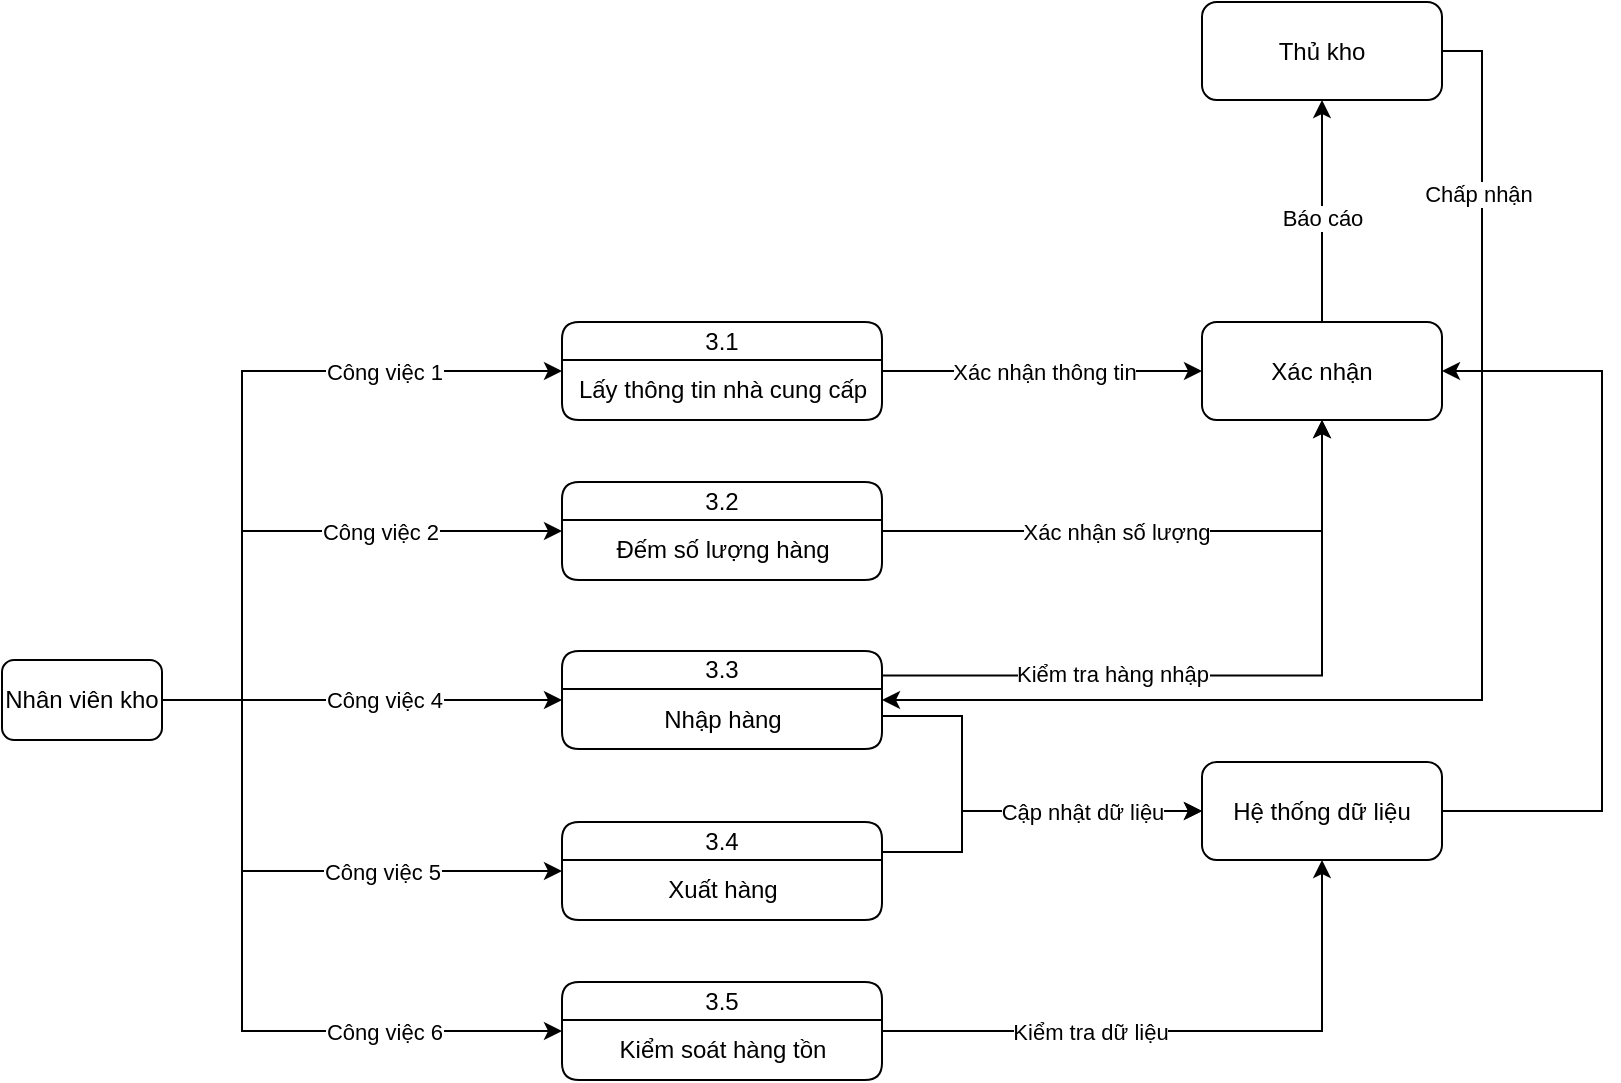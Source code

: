 <mxfile version="20.5.3" type="github">
  <diagram id="jDiCQ6K3not6Lp66DAId" name="Page-1">
    <mxGraphModel dx="1422" dy="782" grid="1" gridSize="10" guides="1" tooltips="1" connect="1" arrows="1" fold="1" page="1" pageScale="1" pageWidth="850" pageHeight="1100" math="0" shadow="0">
      <root>
        <mxCell id="0" />
        <mxCell id="1" parent="0" />
        <mxCell id="AIuGeXBI3ISIS_ihN_wv-3" value="Nhân viên kho" style="rounded=1;whiteSpace=wrap;html=1;fillStyle=hatch;" parent="1" vertex="1">
          <mxGeometry x="40" y="749" width="80" height="40" as="geometry" />
        </mxCell>
        <mxCell id="AIuGeXBI3ISIS_ihN_wv-4" style="rounded=0;orthogonalLoop=1;jettySize=auto;html=1;labelBorderColor=none;entryX=0;entryY=0.5;entryDx=0;entryDy=0;exitX=1;exitY=0.5;exitDx=0;exitDy=0;edgeStyle=orthogonalEdgeStyle;" parent="1" source="AIuGeXBI3ISIS_ihN_wv-3" target="AIuGeXBI3ISIS_ihN_wv-10" edge="1">
          <mxGeometry relative="1" as="geometry">
            <Array as="points">
              <mxPoint x="160" y="769" />
              <mxPoint x="160" y="605" />
            </Array>
            <mxPoint x="120" y="519" as="sourcePoint" />
          </mxGeometry>
        </mxCell>
        <mxCell id="AIuGeXBI3ISIS_ihN_wv-5" value="Công việc 1" style="edgeLabel;html=1;align=center;verticalAlign=middle;resizable=0;points=[];" parent="AIuGeXBI3ISIS_ihN_wv-4" vertex="1" connectable="0">
          <mxGeometry x="0.143" y="3" relative="1" as="geometry">
            <mxPoint x="67" y="3" as="offset" />
          </mxGeometry>
        </mxCell>
        <mxCell id="AIuGeXBI3ISIS_ihN_wv-8" style="edgeStyle=elbowEdgeStyle;rounded=0;orthogonalLoop=1;jettySize=auto;html=1;entryX=0;entryY=0.5;entryDx=0;entryDy=0;labelBorderColor=none;" parent="1" source="AIuGeXBI3ISIS_ihN_wv-10" target="AIuGeXBI3ISIS_ihN_wv-42" edge="1">
          <mxGeometry relative="1" as="geometry" />
        </mxCell>
        <mxCell id="AIuGeXBI3ISIS_ihN_wv-9" value="Xác nhận thông tin" style="edgeLabel;html=1;align=center;verticalAlign=middle;resizable=0;points=[];" parent="AIuGeXBI3ISIS_ihN_wv-8" vertex="1" connectable="0">
          <mxGeometry x="0.167" relative="1" as="geometry">
            <mxPoint x="-13" as="offset" />
          </mxGeometry>
        </mxCell>
        <mxCell id="AIuGeXBI3ISIS_ihN_wv-10" value="3.1" style="swimlane;fontStyle=0;childLayout=stackLayout;horizontal=1;startSize=19;horizontalStack=0;resizeParent=1;resizeParentMax=0;resizeLast=0;collapsible=1;marginBottom=0;whiteSpace=wrap;html=1;rounded=1;fillStyle=hatch;" parent="1" vertex="1">
          <mxGeometry x="320" y="580" width="160" height="49" as="geometry" />
        </mxCell>
        <mxCell id="AIuGeXBI3ISIS_ihN_wv-11" style="edgeStyle=none;rounded=0;orthogonalLoop=1;jettySize=auto;html=1;labelBorderColor=none;" parent="AIuGeXBI3ISIS_ihN_wv-10" source="AIuGeXBI3ISIS_ihN_wv-12" target="AIuGeXBI3ISIS_ihN_wv-10" edge="1">
          <mxGeometry relative="1" as="geometry" />
        </mxCell>
        <mxCell id="AIuGeXBI3ISIS_ihN_wv-12" value="&lt;div&gt;Lấy thông tin nhà cung cấp&lt;br&gt;&lt;/div&gt;" style="text;html=1;align=center;verticalAlign=middle;resizable=0;points=[];autosize=1;strokeColor=none;fillColor=none;" parent="AIuGeXBI3ISIS_ihN_wv-10" vertex="1">
          <mxGeometry y="19" width="160" height="30" as="geometry" />
        </mxCell>
        <mxCell id="AIuGeXBI3ISIS_ihN_wv-13" style="edgeStyle=orthogonalEdgeStyle;rounded=0;orthogonalLoop=1;jettySize=auto;html=1;entryX=0.5;entryY=1;entryDx=0;entryDy=0;labelBorderColor=none;" parent="1" source="AIuGeXBI3ISIS_ihN_wv-15" target="AIuGeXBI3ISIS_ihN_wv-42" edge="1">
          <mxGeometry relative="1" as="geometry" />
        </mxCell>
        <mxCell id="AIuGeXBI3ISIS_ihN_wv-14" value="Xác nhận số lượng" style="edgeLabel;html=1;align=center;verticalAlign=middle;resizable=0;points=[];" parent="AIuGeXBI3ISIS_ihN_wv-13" vertex="1" connectable="0">
          <mxGeometry x="-0.44" y="1" relative="1" as="geometry">
            <mxPoint x="40" y="1" as="offset" />
          </mxGeometry>
        </mxCell>
        <mxCell id="AIuGeXBI3ISIS_ihN_wv-15" value="3.2" style="swimlane;fontStyle=0;childLayout=stackLayout;horizontal=1;startSize=19;horizontalStack=0;resizeParent=1;resizeParentMax=0;resizeLast=0;collapsible=1;marginBottom=0;whiteSpace=wrap;html=1;rounded=1;fillStyle=hatch;" parent="1" vertex="1">
          <mxGeometry x="320" y="660" width="160" height="49" as="geometry" />
        </mxCell>
        <mxCell id="AIuGeXBI3ISIS_ihN_wv-16" value="&lt;div&gt;Đếm số lượng hàng&lt;br&gt;&lt;/div&gt;" style="text;html=1;align=center;verticalAlign=middle;resizable=0;points=[];autosize=1;strokeColor=none;fillColor=none;" parent="AIuGeXBI3ISIS_ihN_wv-15" vertex="1">
          <mxGeometry y="19" width="160" height="30" as="geometry" />
        </mxCell>
        <mxCell id="AIuGeXBI3ISIS_ihN_wv-17" style="edgeStyle=orthogonalEdgeStyle;rounded=0;orthogonalLoop=1;jettySize=auto;html=1;entryX=0.5;entryY=1;entryDx=0;entryDy=0;labelBorderColor=none;exitX=1;exitY=0.25;exitDx=0;exitDy=0;" parent="1" source="AIuGeXBI3ISIS_ihN_wv-20" target="AIuGeXBI3ISIS_ihN_wv-42" edge="1">
          <mxGeometry relative="1" as="geometry">
            <mxPoint x="540" y="740" as="sourcePoint" />
          </mxGeometry>
        </mxCell>
        <mxCell id="AIuGeXBI3ISIS_ihN_wv-18" value="Kiểm tra hàng nhập" style="edgeLabel;html=1;align=center;verticalAlign=middle;resizable=0;points=[];" parent="AIuGeXBI3ISIS_ihN_wv-17" vertex="1" connectable="0">
          <mxGeometry x="-0.306" y="1" relative="1" as="geometry">
            <mxPoint x="-6" as="offset" />
          </mxGeometry>
        </mxCell>
        <mxCell id="AIuGeXBI3ISIS_ihN_wv-19" style="edgeStyle=orthogonalEdgeStyle;rounded=0;orthogonalLoop=1;jettySize=auto;html=1;entryX=0;entryY=0.5;entryDx=0;entryDy=0;labelBorderColor=none;exitX=1;exitY=0.75;exitDx=0;exitDy=0;" parent="1" source="AIuGeXBI3ISIS_ihN_wv-20" target="AIuGeXBI3ISIS_ihN_wv-39" edge="1">
          <mxGeometry relative="1" as="geometry">
            <mxPoint x="430" y="780" as="sourcePoint" />
            <Array as="points">
              <mxPoint x="520" y="777" />
              <mxPoint x="520" y="825" />
            </Array>
          </mxGeometry>
        </mxCell>
        <mxCell id="AIuGeXBI3ISIS_ihN_wv-20" value="3.3" style="swimlane;fontStyle=0;childLayout=stackLayout;horizontal=1;startSize=19;horizontalStack=0;resizeParent=1;resizeParentMax=0;resizeLast=0;collapsible=1;marginBottom=0;whiteSpace=wrap;html=1;rounded=1;fillStyle=hatch;" parent="1" vertex="1">
          <mxGeometry x="320" y="744.5" width="160" height="49" as="geometry" />
        </mxCell>
        <mxCell id="AIuGeXBI3ISIS_ihN_wv-21" value="Nhập hàng" style="text;html=1;align=center;verticalAlign=middle;resizable=0;points=[];autosize=1;strokeColor=none;fillColor=none;" parent="AIuGeXBI3ISIS_ihN_wv-20" vertex="1">
          <mxGeometry y="19" width="160" height="30" as="geometry" />
        </mxCell>
        <mxCell id="AIuGeXBI3ISIS_ihN_wv-22" style="edgeStyle=orthogonalEdgeStyle;rounded=0;orthogonalLoop=1;jettySize=auto;html=1;entryX=0;entryY=0.5;entryDx=0;entryDy=0;labelBorderColor=none;" parent="1" source="AIuGeXBI3ISIS_ihN_wv-24" target="AIuGeXBI3ISIS_ihN_wv-39" edge="1">
          <mxGeometry relative="1" as="geometry">
            <Array as="points">
              <mxPoint x="520" y="845" />
              <mxPoint x="520" y="825" />
            </Array>
          </mxGeometry>
        </mxCell>
        <mxCell id="AIuGeXBI3ISIS_ihN_wv-23" value="Cập nhật dữ liệu" style="edgeLabel;html=1;align=center;verticalAlign=middle;resizable=0;points=[];" parent="AIuGeXBI3ISIS_ihN_wv-22" vertex="1" connectable="0">
          <mxGeometry x="0.212" y="-3" relative="1" as="geometry">
            <mxPoint x="11" y="-3" as="offset" />
          </mxGeometry>
        </mxCell>
        <mxCell id="AIuGeXBI3ISIS_ihN_wv-24" value="3.4" style="swimlane;fontStyle=0;childLayout=stackLayout;horizontal=1;startSize=19;horizontalStack=0;resizeParent=1;resizeParentMax=0;resizeLast=0;collapsible=1;marginBottom=0;whiteSpace=wrap;html=1;rounded=1;fillStyle=hatch;" parent="1" vertex="1">
          <mxGeometry x="320" y="830" width="160" height="49" as="geometry" />
        </mxCell>
        <mxCell id="AIuGeXBI3ISIS_ihN_wv-25" value="Xuất hàng" style="text;html=1;align=center;verticalAlign=middle;resizable=0;points=[];autosize=1;strokeColor=none;fillColor=none;" parent="AIuGeXBI3ISIS_ihN_wv-24" vertex="1">
          <mxGeometry y="19" width="160" height="30" as="geometry" />
        </mxCell>
        <mxCell id="AIuGeXBI3ISIS_ihN_wv-26" style="edgeStyle=orthogonalEdgeStyle;rounded=0;orthogonalLoop=1;jettySize=auto;html=1;entryX=0.5;entryY=1;entryDx=0;entryDy=0;labelBorderColor=none;" parent="1" source="AIuGeXBI3ISIS_ihN_wv-28" target="AIuGeXBI3ISIS_ihN_wv-39" edge="1">
          <mxGeometry relative="1" as="geometry" />
        </mxCell>
        <mxCell id="AIuGeXBI3ISIS_ihN_wv-27" value="Kiểm tra dữ liệu" style="edgeLabel;html=1;align=center;verticalAlign=middle;resizable=0;points=[];" parent="AIuGeXBI3ISIS_ihN_wv-26" vertex="1" connectable="0">
          <mxGeometry x="-0.435" y="-1" relative="1" as="geometry">
            <mxPoint x="17" y="-1" as="offset" />
          </mxGeometry>
        </mxCell>
        <mxCell id="AIuGeXBI3ISIS_ihN_wv-28" value="3.5" style="swimlane;fontStyle=0;childLayout=stackLayout;horizontal=1;startSize=19;horizontalStack=0;resizeParent=1;resizeParentMax=0;resizeLast=0;collapsible=1;marginBottom=0;whiteSpace=wrap;html=1;rounded=1;fillStyle=hatch;" parent="1" vertex="1">
          <mxGeometry x="320" y="910" width="160" height="49" as="geometry" />
        </mxCell>
        <mxCell id="AIuGeXBI3ISIS_ihN_wv-29" value="&lt;div&gt;Kiểm soát hàng tồn&lt;br&gt;&lt;/div&gt;" style="text;html=1;align=center;verticalAlign=middle;resizable=0;points=[];autosize=1;strokeColor=none;fillColor=none;" parent="AIuGeXBI3ISIS_ihN_wv-28" vertex="1">
          <mxGeometry y="19" width="160" height="30" as="geometry" />
        </mxCell>
        <mxCell id="AIuGeXBI3ISIS_ihN_wv-30" style="rounded=0;orthogonalLoop=1;jettySize=auto;html=1;labelBorderColor=none;entryX=0;entryY=0.5;entryDx=0;entryDy=0;exitX=1;exitY=0.5;exitDx=0;exitDy=0;edgeStyle=orthogonalEdgeStyle;" parent="1" source="AIuGeXBI3ISIS_ihN_wv-3" target="AIuGeXBI3ISIS_ihN_wv-15" edge="1">
          <mxGeometry relative="1" as="geometry">
            <Array as="points">
              <mxPoint x="160" y="769" />
              <mxPoint x="160" y="685" />
            </Array>
            <mxPoint x="120" y="519" as="sourcePoint" />
          </mxGeometry>
        </mxCell>
        <mxCell id="AIuGeXBI3ISIS_ihN_wv-31" value="Công việc 2" style="edgeLabel;html=1;align=center;verticalAlign=middle;resizable=0;points=[];" parent="AIuGeXBI3ISIS_ihN_wv-30" vertex="1" connectable="0">
          <mxGeometry x="0.588" y="-2" relative="1" as="geometry">
            <mxPoint x="-33" y="-2" as="offset" />
          </mxGeometry>
        </mxCell>
        <mxCell id="AIuGeXBI3ISIS_ihN_wv-32" style="rounded=0;orthogonalLoop=1;jettySize=auto;html=1;labelBorderColor=none;entryX=0;entryY=0.5;entryDx=0;entryDy=0;exitX=1;exitY=0.5;exitDx=0;exitDy=0;edgeStyle=orthogonalEdgeStyle;" parent="1" source="AIuGeXBI3ISIS_ihN_wv-3" target="AIuGeXBI3ISIS_ihN_wv-20" edge="1">
          <mxGeometry relative="1" as="geometry">
            <mxPoint x="120" y="519" as="sourcePoint" />
          </mxGeometry>
        </mxCell>
        <mxCell id="AIuGeXBI3ISIS_ihN_wv-33" value="Công việc 4" style="edgeLabel;html=1;align=center;verticalAlign=middle;resizable=0;points=[];" parent="AIuGeXBI3ISIS_ihN_wv-32" vertex="1" connectable="0">
          <mxGeometry x="0.673" y="-2" relative="1" as="geometry">
            <mxPoint x="-57" y="-2" as="offset" />
          </mxGeometry>
        </mxCell>
        <mxCell id="AIuGeXBI3ISIS_ihN_wv-34" style="rounded=0;orthogonalLoop=1;jettySize=auto;html=1;entryX=0;entryY=0.5;entryDx=0;entryDy=0;labelBorderColor=none;exitX=1;exitY=0.5;exitDx=0;exitDy=0;edgeStyle=orthogonalEdgeStyle;" parent="1" source="AIuGeXBI3ISIS_ihN_wv-3" target="AIuGeXBI3ISIS_ihN_wv-24" edge="1">
          <mxGeometry relative="1" as="geometry">
            <mxPoint x="120" y="519" as="sourcePoint" />
            <Array as="points">
              <mxPoint x="160" y="769" />
              <mxPoint x="160" y="855" />
            </Array>
          </mxGeometry>
        </mxCell>
        <mxCell id="AIuGeXBI3ISIS_ihN_wv-35" value="Công việc 5" style="edgeLabel;html=1;align=center;verticalAlign=middle;resizable=0;points=[];" parent="AIuGeXBI3ISIS_ihN_wv-34" vertex="1" connectable="0">
          <mxGeometry x="0.706" y="-2" relative="1" as="geometry">
            <mxPoint x="-48" y="-2" as="offset" />
          </mxGeometry>
        </mxCell>
        <mxCell id="AIuGeXBI3ISIS_ihN_wv-36" style="rounded=0;orthogonalLoop=1;jettySize=auto;html=1;labelBorderColor=none;entryX=0;entryY=0.5;entryDx=0;entryDy=0;exitX=1;exitY=0.5;exitDx=0;exitDy=0;edgeStyle=orthogonalEdgeStyle;" parent="1" source="AIuGeXBI3ISIS_ihN_wv-3" target="AIuGeXBI3ISIS_ihN_wv-28" edge="1">
          <mxGeometry relative="1" as="geometry">
            <mxPoint x="501" y="910" as="targetPoint" />
            <Array as="points">
              <mxPoint x="160" y="769" />
              <mxPoint x="160" y="935" />
            </Array>
            <mxPoint x="130" y="880" as="sourcePoint" />
          </mxGeometry>
        </mxCell>
        <mxCell id="AIuGeXBI3ISIS_ihN_wv-37" value="Công việc 6" style="edgeLabel;html=1;align=center;verticalAlign=middle;resizable=0;points=[];" parent="AIuGeXBI3ISIS_ihN_wv-36" vertex="1" connectable="0">
          <mxGeometry x="0.789" y="-2" relative="1" as="geometry">
            <mxPoint x="-51" y="-2" as="offset" />
          </mxGeometry>
        </mxCell>
        <mxCell id="AIuGeXBI3ISIS_ihN_wv-38" style="edgeStyle=orthogonalEdgeStyle;rounded=0;orthogonalLoop=1;jettySize=auto;html=1;entryX=1;entryY=0.5;entryDx=0;entryDy=0;labelBorderColor=none;exitX=1;exitY=0.5;exitDx=0;exitDy=0;" parent="1" source="AIuGeXBI3ISIS_ihN_wv-39" target="AIuGeXBI3ISIS_ihN_wv-42" edge="1">
          <mxGeometry relative="1" as="geometry">
            <Array as="points">
              <mxPoint x="840" y="825" />
              <mxPoint x="840" y="605" />
            </Array>
          </mxGeometry>
        </mxCell>
        <mxCell id="AIuGeXBI3ISIS_ihN_wv-39" value="Hệ thống dữ liệu" style="rounded=1;whiteSpace=wrap;html=1;fillStyle=hatch;" parent="1" vertex="1">
          <mxGeometry x="640" y="800" width="120" height="49" as="geometry" />
        </mxCell>
        <mxCell id="AIuGeXBI3ISIS_ihN_wv-40" style="edgeStyle=orthogonalEdgeStyle;rounded=0;orthogonalLoop=1;jettySize=auto;html=1;entryX=0.5;entryY=1;entryDx=0;entryDy=0;labelBorderColor=none;exitX=0.5;exitY=0;exitDx=0;exitDy=0;" parent="1" source="AIuGeXBI3ISIS_ihN_wv-42" target="AIuGeXBI3ISIS_ihN_wv-45" edge="1">
          <mxGeometry relative="1" as="geometry" />
        </mxCell>
        <mxCell id="AIuGeXBI3ISIS_ihN_wv-41" value="Báo cáo" style="edgeLabel;html=1;align=center;verticalAlign=middle;resizable=0;points=[];" parent="AIuGeXBI3ISIS_ihN_wv-40" vertex="1" connectable="0">
          <mxGeometry x="0.261" y="2" relative="1" as="geometry">
            <mxPoint x="2" y="18" as="offset" />
          </mxGeometry>
        </mxCell>
        <mxCell id="AIuGeXBI3ISIS_ihN_wv-42" value="Xác nhận" style="rounded=1;whiteSpace=wrap;html=1;fillStyle=hatch;" parent="1" vertex="1">
          <mxGeometry x="640" y="580" width="120" height="49" as="geometry" />
        </mxCell>
        <mxCell id="AIuGeXBI3ISIS_ihN_wv-43" style="rounded=0;orthogonalLoop=1;jettySize=auto;html=1;labelBorderColor=none;exitX=1;exitY=0.5;exitDx=0;exitDy=0;entryX=1;entryY=0.5;entryDx=0;entryDy=0;edgeStyle=orthogonalEdgeStyle;" parent="1" source="AIuGeXBI3ISIS_ihN_wv-45" target="AIuGeXBI3ISIS_ihN_wv-20" edge="1">
          <mxGeometry relative="1" as="geometry">
            <mxPoint x="800" y="480" as="sourcePoint" />
            <mxPoint x="580" y="780" as="targetPoint" />
          </mxGeometry>
        </mxCell>
        <mxCell id="AIuGeXBI3ISIS_ihN_wv-44" value="Chấp nhận" style="edgeLabel;html=1;align=center;verticalAlign=middle;resizable=0;points=[];" parent="AIuGeXBI3ISIS_ihN_wv-43" vertex="1" connectable="0">
          <mxGeometry x="-0.654" y="-2" relative="1" as="geometry">
            <mxPoint y="-20" as="offset" />
          </mxGeometry>
        </mxCell>
        <mxCell id="AIuGeXBI3ISIS_ihN_wv-45" value="Thủ kho" style="rounded=1;whiteSpace=wrap;html=1;fillStyle=hatch;" parent="1" vertex="1">
          <mxGeometry x="640" y="420" width="120" height="49" as="geometry" />
        </mxCell>
      </root>
    </mxGraphModel>
  </diagram>
</mxfile>
